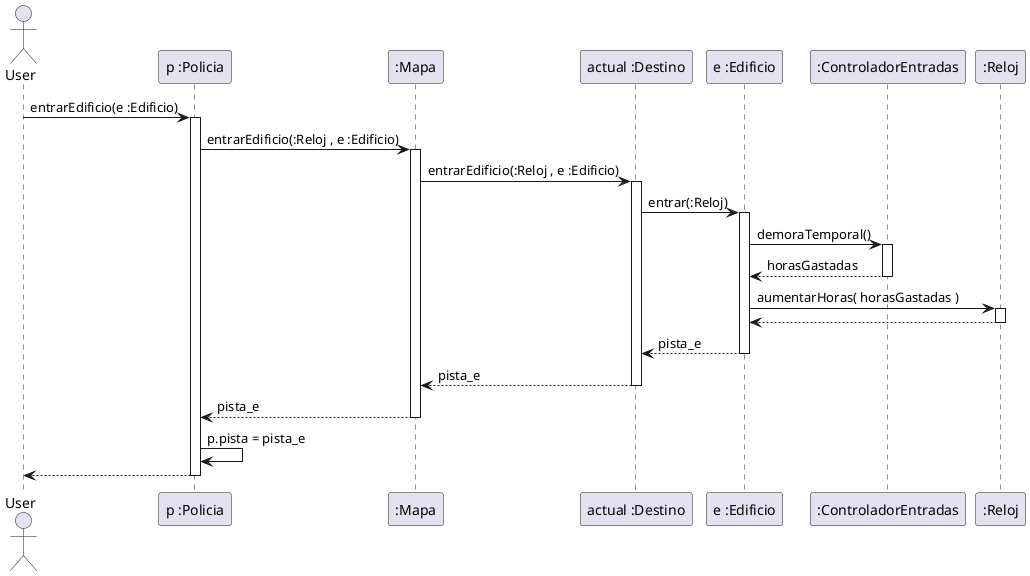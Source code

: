 @startuml

Actor User

User -> "p :Policia" : entrarEdificio(e :Edificio)
Activate "p :Policia"

"p :Policia" -> ":Mapa" : entrarEdificio(:Reloj , e :Edificio)
activate ":Mapa"

":Mapa" -> "actual :Destino" : entrarEdificio(:Reloj , e :Edificio)
activate "actual :Destino"

"actual :Destino" -> "e :Edificio" : entrar(:Reloj)
activate "e :Edificio"

"e :Edificio" -> ":ControladorEntradas" : demoraTemporal()
activate ":ControladorEntradas"

":ControladorEntradas" --> "e :Edificio" : horasGastadas
deactivate ":ControladorEntradas"

"e :Edificio" -> ":Reloj" : aumentarHoras( horasGastadas )
activate ":Reloj"

":Reloj" --> "e :Edificio"
deactivate ":Reloj"

"e :Edificio" --> "actual :Destino" : pista_e
deactivate "e :Edificio"

"actual :Destino" --> ":Mapa" : pista_e
deactivate "actual :Destino"

":Mapa" --> "p :Policia" : pista_e
deactivate ":Mapa"

"p :Policia" -> "p :Policia": p.pista = pista_e

"p :Policia" --> User
deactivate "p :Policia"

@enduml